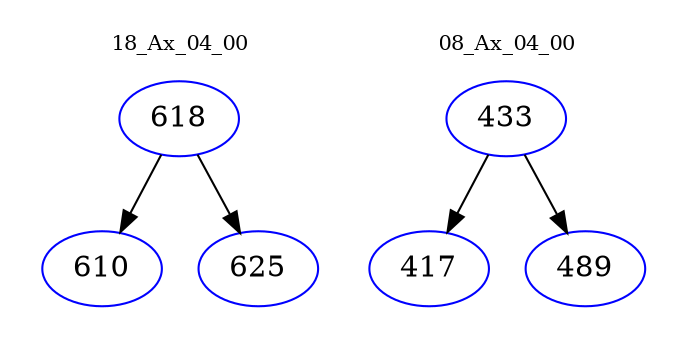 digraph{
subgraph cluster_0 {
color = white
label = "18_Ax_04_00";
fontsize=10;
T0_618 [label="618", color="blue"]
T0_618 -> T0_610 [color="black"]
T0_610 [label="610", color="blue"]
T0_618 -> T0_625 [color="black"]
T0_625 [label="625", color="blue"]
}
subgraph cluster_1 {
color = white
label = "08_Ax_04_00";
fontsize=10;
T1_433 [label="433", color="blue"]
T1_433 -> T1_417 [color="black"]
T1_417 [label="417", color="blue"]
T1_433 -> T1_489 [color="black"]
T1_489 [label="489", color="blue"]
}
}
